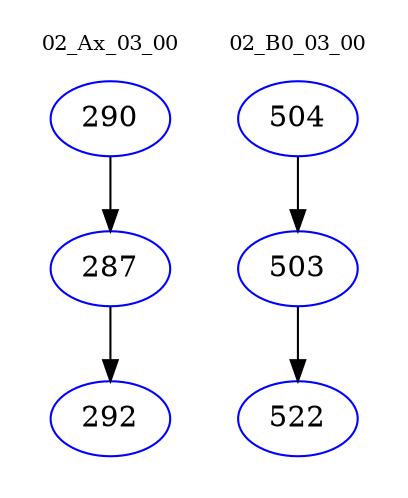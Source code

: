 digraph{
subgraph cluster_0 {
color = white
label = "02_Ax_03_00";
fontsize=10;
T0_290 [label="290", color="blue"]
T0_290 -> T0_287 [color="black"]
T0_287 [label="287", color="blue"]
T0_287 -> T0_292 [color="black"]
T0_292 [label="292", color="blue"]
}
subgraph cluster_1 {
color = white
label = "02_B0_03_00";
fontsize=10;
T1_504 [label="504", color="blue"]
T1_504 -> T1_503 [color="black"]
T1_503 [label="503", color="blue"]
T1_503 -> T1_522 [color="black"]
T1_522 [label="522", color="blue"]
}
}
